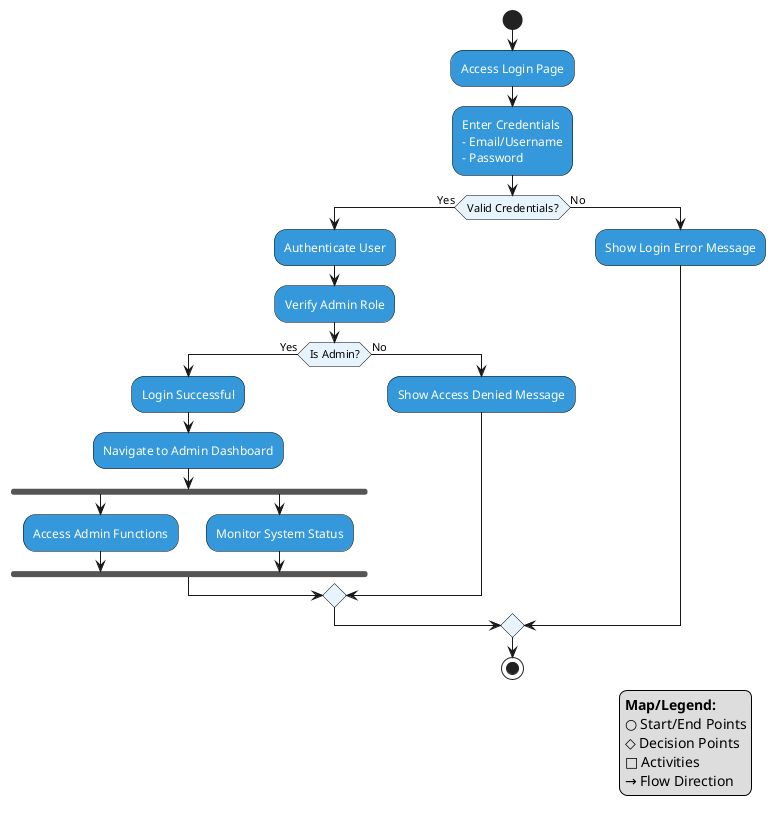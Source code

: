 @startuml Admin_Login_Activity

skinparam Activity {
    BackgroundColor #3498db
    BorderColor #000000
    FontColor #ffffff
    FontSize 12
    FontName Arial
}

skinparam ActivityDiamond {
    BackgroundColor #e8f4fd
    BorderColor #000000
    FontColor #000000
    FontSize 11
    FontName Arial
}

skinparam Note {
    BackgroundColor #f8f9fa
    BorderColor #000000
    FontColor #000000
    FontSize 10
}

|Admin|

start

:Access Login Page;

:Enter Credentials
- Email/Username
- Password;

if (Valid Credentials?) then (Yes)
    :Authenticate User;
    :Verify Admin Role;
    if (Is Admin?) then (Yes)
        :Login Successful;
        :Navigate to Admin Dashboard;

        fork
            :Access Admin Functions;
        fork again
            :Monitor System Status;
        end fork

    else (No)
        :Show Access Denied Message;
    endif
else (No)
    :Show Login Error Message;
endif

stop

' Map/Legend positioned at bottom right
legend right
**Map/Legend:**
○ Start/End Points
◇ Decision Points
□ Activities
→ Flow Direction
endlegend

@enduml
